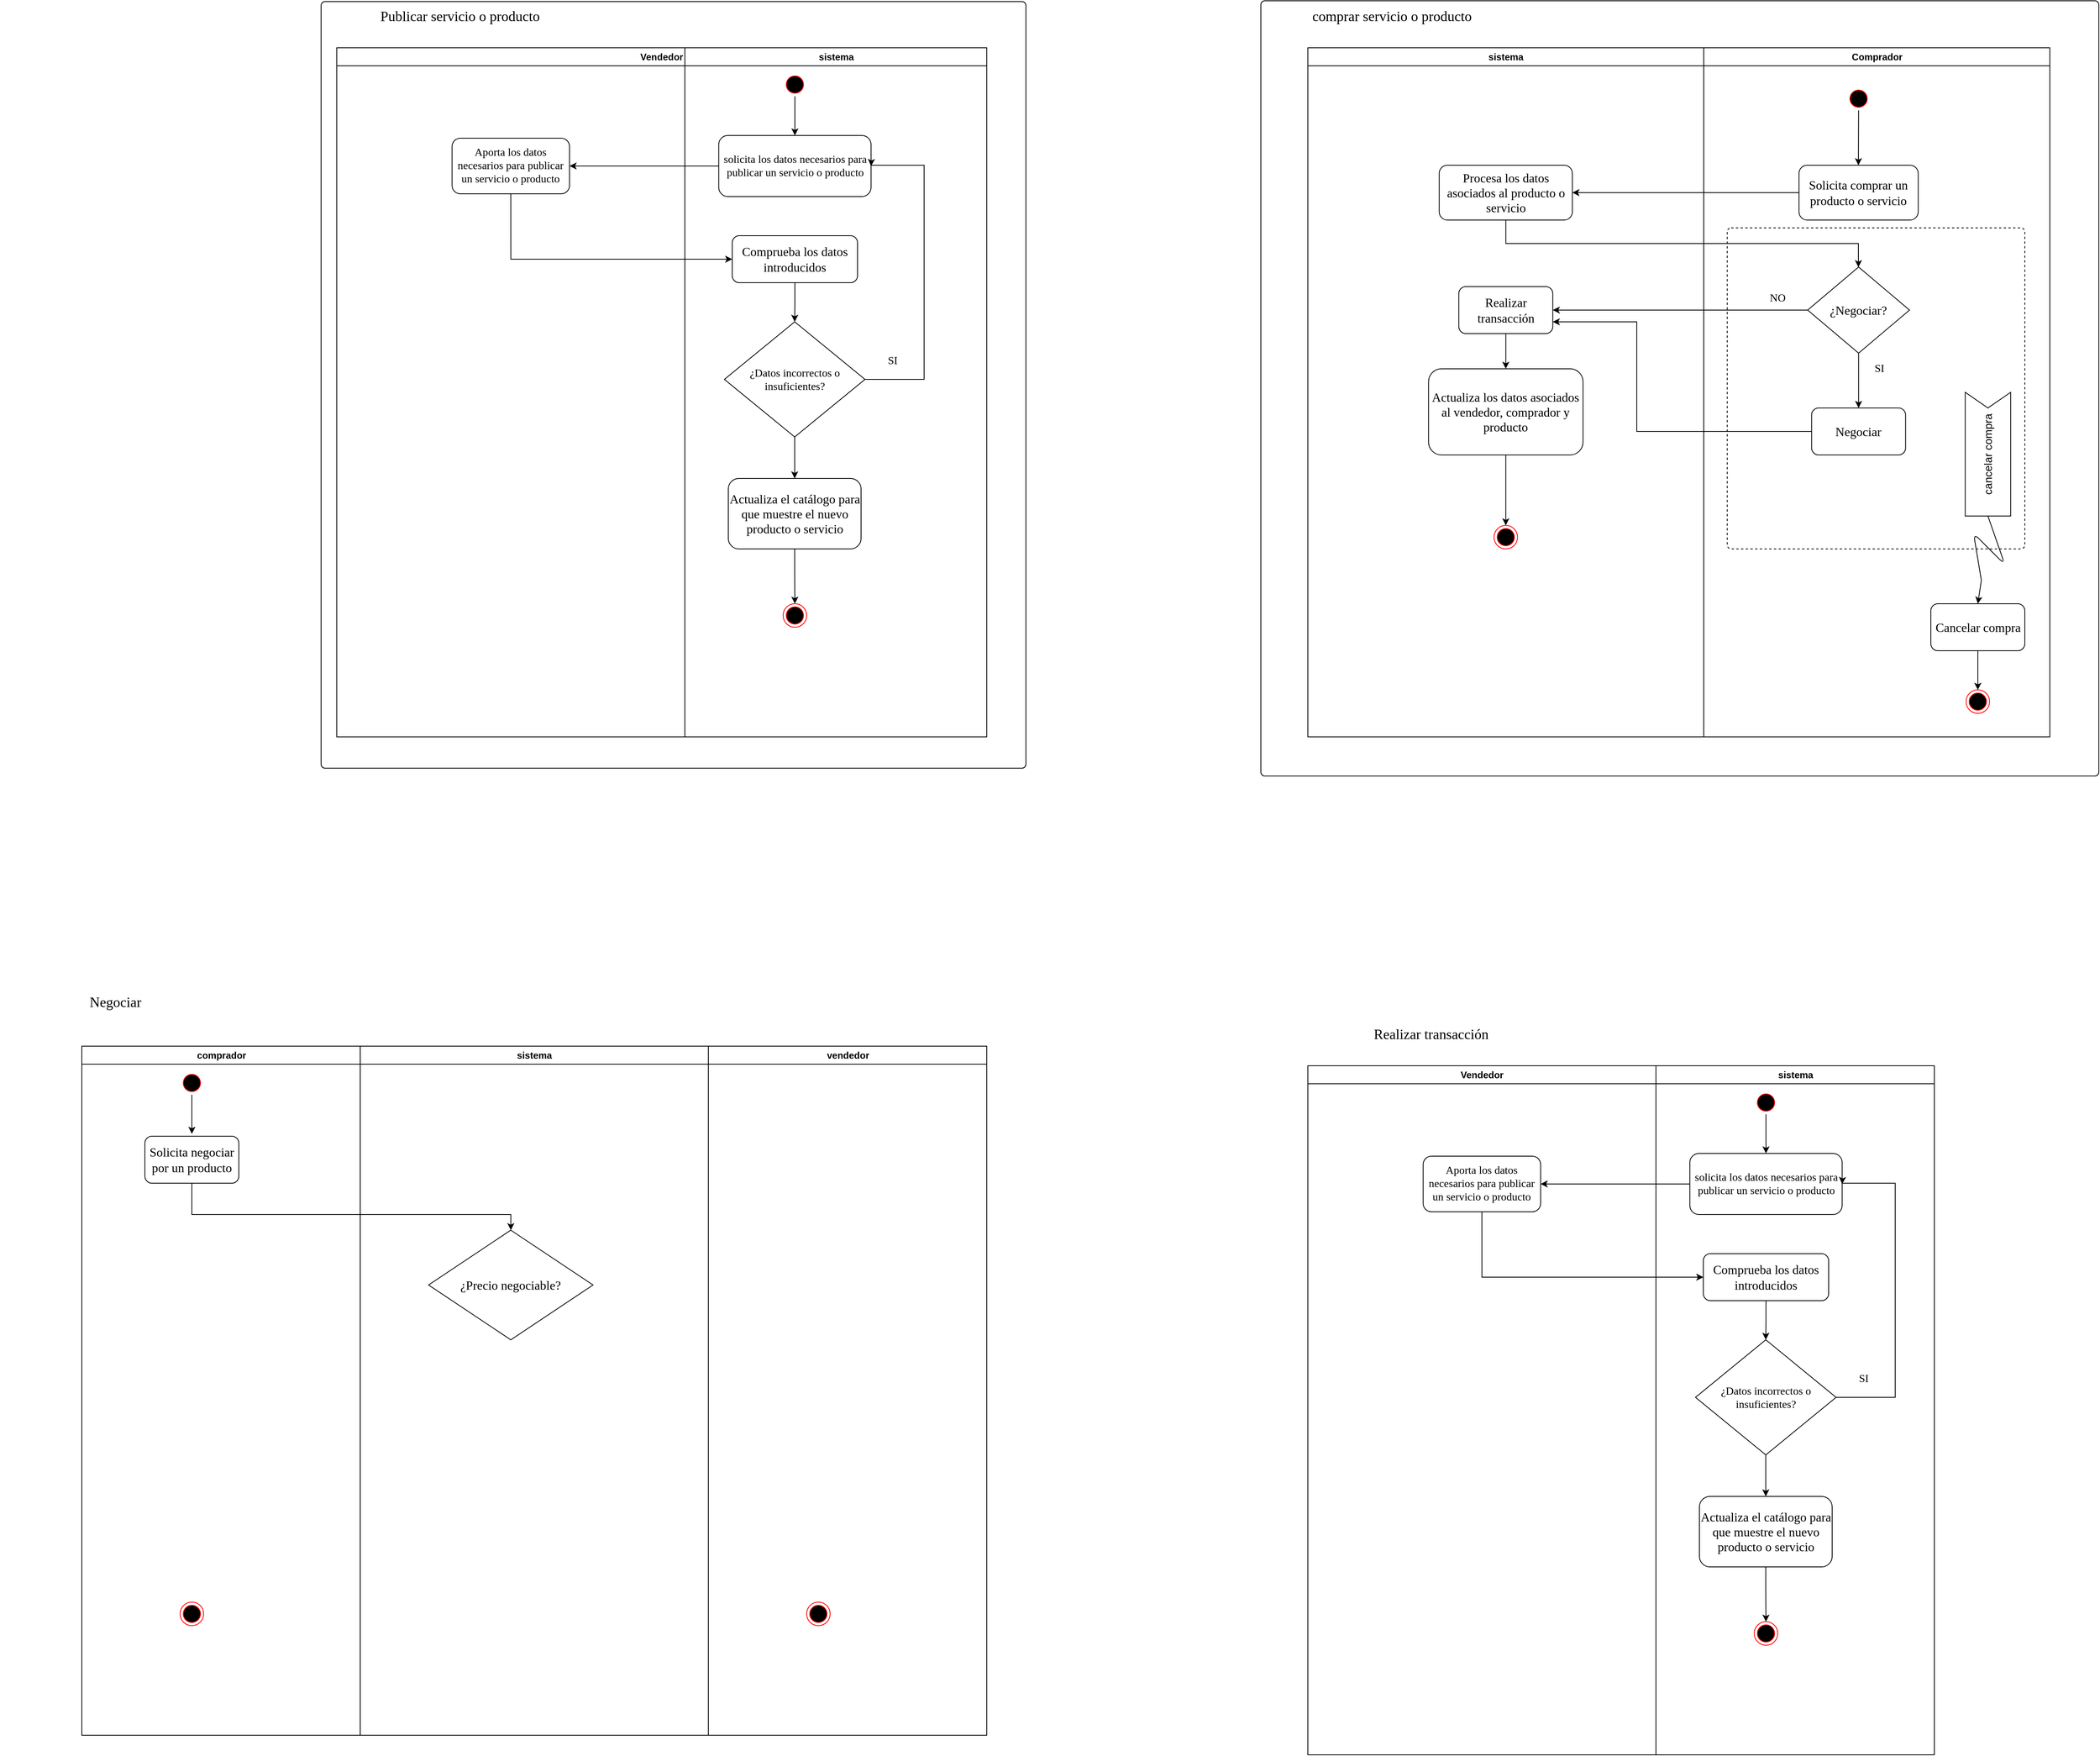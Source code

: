 <mxfile version="14.4.8" type="github">
  <diagram name="Page-1" id="e7e014a7-5840-1c2e-5031-d8a46d1fe8dd">
    <mxGraphModel dx="3124" dy="1760" grid="1" gridSize="10" guides="1" tooltips="1" connect="1" arrows="1" fold="1" page="1" pageScale="1" pageWidth="1169" pageHeight="826" background="#ffffff" math="0" shadow="0">
      <root>
        <mxCell id="0" />
        <mxCell id="1" parent="0" />
        <mxCell id="2" value="Vendedor" style="swimlane;whiteSpace=wrap" parent="1" vertex="1">
          <mxGeometry y="30" width="830" height="880" as="geometry" />
        </mxCell>
        <mxCell id="gee_4Xi57a-n7Dq6tal4-46" value="&lt;font face=&quot;Verdana&quot; style=&quot;font-size: 14px&quot;&gt;Aporta los datos necesarios para&amp;nbsp;&lt;/font&gt;&lt;span style=&quot;font-family: &amp;#34;verdana&amp;#34; ; font-size: 14px&quot;&gt;publicar un servicio o producto&lt;/span&gt;" style="rounded=1;whiteSpace=wrap;html=1;" vertex="1" parent="2">
          <mxGeometry x="147.25" y="115.5" width="150" height="71" as="geometry" />
        </mxCell>
        <mxCell id="gee_4Xi57a-n7Dq6tal4-111" value="" style="html=1;align=center;verticalAlign=top;rounded=1;absoluteArcSize=1;arcSize=10;dashed=0;fillColor=none;" vertex="1" parent="2">
          <mxGeometry x="-20" y="-59" width="900" height="979" as="geometry" />
        </mxCell>
        <mxCell id="3" value="sistema" style="swimlane;whiteSpace=wrap" parent="1" vertex="1">
          <mxGeometry x="444.5" y="30" width="385.5" height="880" as="geometry" />
        </mxCell>
        <mxCell id="13" value="" style="ellipse;shape=startState;fillColor=#000000;strokeColor=#ff0000;" parent="3" vertex="1">
          <mxGeometry x="125.5" y="32" width="30" height="30" as="geometry" />
        </mxCell>
        <mxCell id="gee_4Xi57a-n7Dq6tal4-42" value="&lt;font face=&quot;Verdana&quot;&gt;&lt;span style=&quot;font-size: 14px&quot;&gt;solicita los datos necesarios para publicar un servicio o producto&lt;/span&gt;&lt;/font&gt;" style="rounded=1;whiteSpace=wrap;html=1;" vertex="1" parent="3">
          <mxGeometry x="43.25" y="112" width="194.5" height="78" as="geometry" />
        </mxCell>
        <mxCell id="gee_4Xi57a-n7Dq6tal4-45" value="" style="endArrow=classic;html=1;exitX=0.5;exitY=1;exitDx=0;exitDy=0;" edge="1" parent="3" source="13" target="gee_4Xi57a-n7Dq6tal4-42">
          <mxGeometry width="50" height="50" relative="1" as="geometry">
            <mxPoint x="53.25" y="161" as="sourcePoint" />
            <mxPoint x="-64.5" y="161" as="targetPoint" />
          </mxGeometry>
        </mxCell>
        <mxCell id="gee_4Xi57a-n7Dq6tal4-50" style="edgeStyle=orthogonalEdgeStyle;rounded=0;orthogonalLoop=1;jettySize=auto;html=1;entryX=0.5;entryY=0;entryDx=0;entryDy=0;" edge="1" parent="3" source="gee_4Xi57a-n7Dq6tal4-48" target="gee_4Xi57a-n7Dq6tal4-49">
          <mxGeometry relative="1" as="geometry" />
        </mxCell>
        <mxCell id="gee_4Xi57a-n7Dq6tal4-48" value="&lt;font face=&quot;Verdana&quot; size=&quot;3&quot;&gt;Comprueba los datos introducidos&lt;/font&gt;" style="rounded=1;whiteSpace=wrap;html=1;" vertex="1" parent="3">
          <mxGeometry x="60.5" y="240" width="160" height="60" as="geometry" />
        </mxCell>
        <mxCell id="gee_4Xi57a-n7Dq6tal4-56" style="edgeStyle=orthogonalEdgeStyle;rounded=0;orthogonalLoop=1;jettySize=auto;html=1;entryX=0.5;entryY=0;entryDx=0;entryDy=0;" edge="1" parent="3" source="gee_4Xi57a-n7Dq6tal4-49" target="gee_4Xi57a-n7Dq6tal4-55">
          <mxGeometry relative="1" as="geometry" />
        </mxCell>
        <mxCell id="gee_4Xi57a-n7Dq6tal4-49" value="&lt;font face=&quot;Verdana&quot; style=&quot;font-size: 14px&quot;&gt;¿Datos incorrectos o insuficientes?&lt;/font&gt;" style="rhombus;whiteSpace=wrap;html=1;" vertex="1" parent="3">
          <mxGeometry x="50.5" y="350" width="179.5" height="147" as="geometry" />
        </mxCell>
        <mxCell id="gee_4Xi57a-n7Dq6tal4-53" style="edgeStyle=orthogonalEdgeStyle;rounded=0;orthogonalLoop=1;jettySize=auto;html=1;entryX=1;entryY=0.5;entryDx=0;entryDy=0;" edge="1" parent="3" source="gee_4Xi57a-n7Dq6tal4-49" target="gee_4Xi57a-n7Dq6tal4-42">
          <mxGeometry relative="1" as="geometry">
            <mxPoint x="295.5" y="150" as="targetPoint" />
            <Array as="points">
              <mxPoint x="305.5" y="424" />
              <mxPoint x="305.5" y="150" />
            </Array>
          </mxGeometry>
        </mxCell>
        <mxCell id="gee_4Xi57a-n7Dq6tal4-54" value="&lt;font face=&quot;Verdana&quot; style=&quot;font-size: 14px&quot;&gt;SI&lt;/font&gt;" style="text;html=1;strokeColor=none;fillColor=none;align=center;verticalAlign=middle;whiteSpace=wrap;rounded=0;" vertex="1" parent="3">
          <mxGeometry x="245.5" y="390" width="40" height="20" as="geometry" />
        </mxCell>
        <mxCell id="gee_4Xi57a-n7Dq6tal4-58" style="edgeStyle=orthogonalEdgeStyle;rounded=0;orthogonalLoop=1;jettySize=auto;html=1;entryX=0.5;entryY=0;entryDx=0;entryDy=0;" edge="1" parent="3" source="gee_4Xi57a-n7Dq6tal4-55" target="gee_4Xi57a-n7Dq6tal4-57">
          <mxGeometry relative="1" as="geometry" />
        </mxCell>
        <mxCell id="gee_4Xi57a-n7Dq6tal4-55" value="&lt;font face=&quot;Verdana&quot; size=&quot;3&quot;&gt;Actualiza el catálogo para que muestre el nuevo producto o servicio&lt;/font&gt;" style="rounded=1;whiteSpace=wrap;html=1;" vertex="1" parent="3">
          <mxGeometry x="55.5" y="550" width="169.5" height="90" as="geometry" />
        </mxCell>
        <mxCell id="gee_4Xi57a-n7Dq6tal4-57" value="" style="ellipse;shape=endState;fillColor=#000000;strokeColor=#ff0000" vertex="1" parent="3">
          <mxGeometry x="125.5" y="710" width="30" height="30" as="geometry" />
        </mxCell>
        <mxCell id="gee_4Xi57a-n7Dq6tal4-51" value="&lt;font face=&quot;Verdana&quot; style=&quot;font-size: 18px&quot;&gt;Publicar servicio o producto&lt;/font&gt;" style="text;html=1;strokeColor=none;fillColor=none;align=center;verticalAlign=middle;whiteSpace=wrap;rounded=0;" vertex="1" parent="3">
          <mxGeometry x="-434.5" y="-50" width="295" height="20" as="geometry" />
        </mxCell>
        <mxCell id="4" value="Comprador" style="swimlane;whiteSpace=wrap" parent="1" vertex="1">
          <mxGeometry x="1745.5" y="30" width="441.94" height="880" as="geometry" />
        </mxCell>
        <mxCell id="gee_4Xi57a-n7Dq6tal4-60" value="" style="ellipse;shape=startState;fillColor=#000000;strokeColor=#ff0000;" vertex="1" parent="4">
          <mxGeometry x="182.75" y="50" width="30" height="30" as="geometry" />
        </mxCell>
        <mxCell id="gee_4Xi57a-n7Dq6tal4-75" value="&lt;font face=&quot;Verdana&quot; size=&quot;3&quot;&gt;Solicita comprar un producto o servicio&lt;/font&gt;" style="rounded=1;whiteSpace=wrap;html=1;fillColor=none;" vertex="1" parent="4">
          <mxGeometry x="121.63" y="150" width="152.25" height="70" as="geometry" />
        </mxCell>
        <mxCell id="gee_4Xi57a-n7Dq6tal4-88" style="edgeStyle=orthogonalEdgeStyle;rounded=0;orthogonalLoop=1;jettySize=auto;html=1;entryX=0.5;entryY=0;entryDx=0;entryDy=0;" edge="1" parent="4" source="gee_4Xi57a-n7Dq6tal4-79" target="gee_4Xi57a-n7Dq6tal4-87">
          <mxGeometry relative="1" as="geometry" />
        </mxCell>
        <mxCell id="gee_4Xi57a-n7Dq6tal4-79" value="&lt;font face=&quot;Verdana&quot; size=&quot;3&quot;&gt;¿Negociar?&lt;/font&gt;" style="rhombus;whiteSpace=wrap;html=1;fillColor=none;" vertex="1" parent="4">
          <mxGeometry x="132.75" y="280" width="130" height="110" as="geometry" />
        </mxCell>
        <mxCell id="gee_4Xi57a-n7Dq6tal4-83" value="&lt;font face=&quot;Verdana&quot; style=&quot;font-size: 14px&quot;&gt;NO&lt;/font&gt;" style="text;html=1;strokeColor=none;fillColor=none;align=center;verticalAlign=middle;whiteSpace=wrap;rounded=0;" vertex="1" parent="4">
          <mxGeometry x="74.5" y="310" width="40" height="20" as="geometry" />
        </mxCell>
        <mxCell id="gee_4Xi57a-n7Dq6tal4-87" value="&lt;font face=&quot;Verdana&quot; size=&quot;3&quot;&gt;Negociar&lt;/font&gt;" style="rounded=1;whiteSpace=wrap;html=1;fillColor=none;" vertex="1" parent="4">
          <mxGeometry x="137.75" y="460" width="120" height="60" as="geometry" />
        </mxCell>
        <mxCell id="gee_4Xi57a-n7Dq6tal4-90" value="&lt;font face=&quot;Verdana&quot; style=&quot;font-size: 14px&quot;&gt;SI&lt;/font&gt;" style="text;html=1;strokeColor=none;fillColor=none;align=center;verticalAlign=middle;whiteSpace=wrap;rounded=0;" vertex="1" parent="4">
          <mxGeometry x="204.5" y="400" width="40" height="20" as="geometry" />
        </mxCell>
        <mxCell id="gee_4Xi57a-n7Dq6tal4-95" value="" style="html=1;align=center;verticalAlign=top;rounded=1;absoluteArcSize=1;arcSize=10;dashed=1;fillColor=none;" vertex="1" parent="4">
          <mxGeometry x="30" y="230" width="380" height="410" as="geometry" />
        </mxCell>
        <mxCell id="gee_4Xi57a-n7Dq6tal4-96" value="cancelar compra" style="html=1;shape=mxgraph.infographic.ribbonSimple;notch1=20;notch2=0;align=center;verticalAlign=middle;fontSize=14;fontStyle=0;flipH=1;fillColor=#FFFFFF;rotation=-90;" vertex="1" parent="4">
          <mxGeometry x="283.88" y="490" width="158.06" height="58.06" as="geometry" />
        </mxCell>
        <mxCell id="gee_4Xi57a-n7Dq6tal4-105" value="" style="endArrow=none;html=1;entryX=1;entryY=0.5;entryDx=0;entryDy=0;entryPerimeter=0;" edge="1" parent="4" target="gee_4Xi57a-n7Dq6tal4-96">
          <mxGeometry width="50" height="50" relative="1" as="geometry">
            <mxPoint x="354.5" y="680" as="sourcePoint" />
            <mxPoint x="44.5" y="490" as="targetPoint" />
            <Array as="points">
              <mxPoint x="344.5" y="620" />
              <mxPoint x="384.5" y="660" />
            </Array>
          </mxGeometry>
        </mxCell>
        <mxCell id="gee_4Xi57a-n7Dq6tal4-106" value="&lt;font face=&quot;Verdana&quot; size=&quot;3&quot;&gt;Cancelar compra&lt;/font&gt;" style="rounded=1;whiteSpace=wrap;html=1;fillColor=none;" vertex="1" parent="4">
          <mxGeometry x="290" y="710" width="120" height="60" as="geometry" />
        </mxCell>
        <mxCell id="gee_4Xi57a-n7Dq6tal4-108" value="" style="ellipse;shape=endState;fillColor=#000000;strokeColor=#ff0000" vertex="1" parent="4">
          <mxGeometry x="335" y="820" width="30" height="30" as="geometry" />
        </mxCell>
        <mxCell id="gee_4Xi57a-n7Dq6tal4-109" value="" style="endArrow=classic;html=1;exitX=0.5;exitY=1;exitDx=0;exitDy=0;entryX=0.5;entryY=0;entryDx=0;entryDy=0;" edge="1" parent="4" source="gee_4Xi57a-n7Dq6tal4-106" target="gee_4Xi57a-n7Dq6tal4-108">
          <mxGeometry width="50" height="50" relative="1" as="geometry">
            <mxPoint x="-5.5" y="530" as="sourcePoint" />
            <mxPoint x="44.5" y="480" as="targetPoint" />
          </mxGeometry>
        </mxCell>
        <mxCell id="gee_4Xi57a-n7Dq6tal4-44" value="" style="endArrow=classic;html=1;exitX=0;exitY=0.5;exitDx=0;exitDy=0;entryX=1;entryY=0.5;entryDx=0;entryDy=0;" edge="1" parent="1" source="gee_4Xi57a-n7Dq6tal4-42" target="gee_4Xi57a-n7Dq6tal4-46">
          <mxGeometry width="50" height="50" relative="1" as="geometry">
            <mxPoint x="620" y="420" as="sourcePoint" />
            <mxPoint x="370" y="181" as="targetPoint" />
          </mxGeometry>
        </mxCell>
        <mxCell id="gee_4Xi57a-n7Dq6tal4-47" style="edgeStyle=orthogonalEdgeStyle;rounded=0;orthogonalLoop=1;jettySize=auto;html=1;exitX=0.5;exitY=1;exitDx=0;exitDy=0;entryX=0;entryY=0.5;entryDx=0;entryDy=0;" edge="1" parent="1" source="gee_4Xi57a-n7Dq6tal4-46" target="gee_4Xi57a-n7Dq6tal4-48">
          <mxGeometry relative="1" as="geometry">
            <mxPoint x="490" y="300" as="targetPoint" />
            <Array as="points">
              <mxPoint x="222" y="300" />
            </Array>
          </mxGeometry>
        </mxCell>
        <mxCell id="gee_4Xi57a-n7Dq6tal4-52" value="&lt;font face=&quot;Verdana&quot; style=&quot;font-size: 18px&quot;&gt;comprar servicio o producto&lt;/font&gt;" style="text;html=1;strokeColor=none;fillColor=none;align=center;verticalAlign=middle;whiteSpace=wrap;rounded=0;" vertex="1" parent="1">
          <mxGeometry x="1200" y="-20" width="295" height="20" as="geometry" />
        </mxCell>
        <mxCell id="gee_4Xi57a-n7Dq6tal4-59" value="sistema" style="swimlane;whiteSpace=wrap" vertex="1" parent="1">
          <mxGeometry x="1240" y="30" width="505.5" height="880" as="geometry" />
        </mxCell>
        <mxCell id="gee_4Xi57a-n7Dq6tal4-62" value="" style="endArrow=classic;html=1;exitX=0.5;exitY=1;exitDx=0;exitDy=0;" edge="1" parent="gee_4Xi57a-n7Dq6tal4-59" source="gee_4Xi57a-n7Dq6tal4-60">
          <mxGeometry width="50" height="50" relative="1" as="geometry">
            <mxPoint x="53.25" y="161" as="sourcePoint" />
            <mxPoint x="703" y="150" as="targetPoint" />
          </mxGeometry>
        </mxCell>
        <mxCell id="gee_4Xi57a-n7Dq6tal4-71" value="" style="ellipse;shape=endState;fillColor=#000000;strokeColor=#ff0000" vertex="1" parent="gee_4Xi57a-n7Dq6tal4-59">
          <mxGeometry x="237.75" y="610" width="30" height="30" as="geometry" />
        </mxCell>
        <mxCell id="gee_4Xi57a-n7Dq6tal4-76" value="&lt;font face=&quot;Verdana&quot; size=&quot;3&quot;&gt;Procesa los datos asociados al producto o servicio&lt;/font&gt;" style="rounded=1;whiteSpace=wrap;html=1;fillColor=none;" vertex="1" parent="gee_4Xi57a-n7Dq6tal4-59">
          <mxGeometry x="167.75" y="150" width="170" height="70" as="geometry" />
        </mxCell>
        <mxCell id="gee_4Xi57a-n7Dq6tal4-85" style="edgeStyle=orthogonalEdgeStyle;rounded=0;orthogonalLoop=1;jettySize=auto;html=1;entryX=0.5;entryY=0;entryDx=0;entryDy=0;" edge="1" parent="gee_4Xi57a-n7Dq6tal4-59" source="gee_4Xi57a-n7Dq6tal4-81" target="gee_4Xi57a-n7Dq6tal4-84">
          <mxGeometry relative="1" as="geometry" />
        </mxCell>
        <mxCell id="gee_4Xi57a-n7Dq6tal4-81" value="&lt;font face=&quot;Verdana&quot; size=&quot;3&quot;&gt;Realizar transacción&lt;/font&gt;" style="rounded=1;whiteSpace=wrap;html=1;fillColor=none;" vertex="1" parent="gee_4Xi57a-n7Dq6tal4-59">
          <mxGeometry x="192.75" y="305" width="120" height="60" as="geometry" />
        </mxCell>
        <mxCell id="gee_4Xi57a-n7Dq6tal4-86" style="edgeStyle=orthogonalEdgeStyle;rounded=0;orthogonalLoop=1;jettySize=auto;html=1;entryX=0.5;entryY=0;entryDx=0;entryDy=0;" edge="1" parent="gee_4Xi57a-n7Dq6tal4-59" source="gee_4Xi57a-n7Dq6tal4-84" target="gee_4Xi57a-n7Dq6tal4-71">
          <mxGeometry relative="1" as="geometry" />
        </mxCell>
        <mxCell id="gee_4Xi57a-n7Dq6tal4-84" value="&lt;font face=&quot;Verdana&quot; size=&quot;3&quot;&gt;Actualiza los datos asociados al vendedor, comprador y producto&lt;/font&gt;" style="rounded=1;whiteSpace=wrap;html=1;fillColor=none;" vertex="1" parent="gee_4Xi57a-n7Dq6tal4-59">
          <mxGeometry x="154.12" y="410" width="197.25" height="110" as="geometry" />
        </mxCell>
        <mxCell id="gee_4Xi57a-n7Dq6tal4-77" style="edgeStyle=orthogonalEdgeStyle;rounded=0;orthogonalLoop=1;jettySize=auto;html=1;" edge="1" parent="1" source="gee_4Xi57a-n7Dq6tal4-75" target="gee_4Xi57a-n7Dq6tal4-76">
          <mxGeometry relative="1" as="geometry" />
        </mxCell>
        <mxCell id="gee_4Xi57a-n7Dq6tal4-80" style="edgeStyle=orthogonalEdgeStyle;rounded=0;orthogonalLoop=1;jettySize=auto;html=1;" edge="1" parent="1" source="gee_4Xi57a-n7Dq6tal4-76" target="gee_4Xi57a-n7Dq6tal4-79">
          <mxGeometry relative="1" as="geometry">
            <mxPoint x="1860" y="350" as="targetPoint" />
            <Array as="points">
              <mxPoint x="1493" y="280" />
              <mxPoint x="1943" y="280" />
            </Array>
          </mxGeometry>
        </mxCell>
        <mxCell id="gee_4Xi57a-n7Dq6tal4-82" style="edgeStyle=orthogonalEdgeStyle;rounded=0;orthogonalLoop=1;jettySize=auto;html=1;entryX=1;entryY=0.5;entryDx=0;entryDy=0;" edge="1" parent="1" source="gee_4Xi57a-n7Dq6tal4-79" target="gee_4Xi57a-n7Dq6tal4-81">
          <mxGeometry relative="1" as="geometry" />
        </mxCell>
        <mxCell id="gee_4Xi57a-n7Dq6tal4-89" style="edgeStyle=orthogonalEdgeStyle;rounded=0;orthogonalLoop=1;jettySize=auto;html=1;entryX=1;entryY=0.75;entryDx=0;entryDy=0;" edge="1" parent="1" source="gee_4Xi57a-n7Dq6tal4-87" target="gee_4Xi57a-n7Dq6tal4-81">
          <mxGeometry relative="1" as="geometry">
            <mxPoint x="1650" y="380" as="targetPoint" />
            <Array as="points">
              <mxPoint x="1660" y="520" />
              <mxPoint x="1660" y="380" />
            </Array>
          </mxGeometry>
        </mxCell>
        <mxCell id="gee_4Xi57a-n7Dq6tal4-107" value="" style="endArrow=classic;html=1;entryX=0.5;entryY=0;entryDx=0;entryDy=0;" edge="1" parent="1" target="gee_4Xi57a-n7Dq6tal4-106">
          <mxGeometry width="50" height="50" relative="1" as="geometry">
            <mxPoint x="2100" y="710" as="sourcePoint" />
            <mxPoint x="1790" y="510" as="targetPoint" />
          </mxGeometry>
        </mxCell>
        <mxCell id="gee_4Xi57a-n7Dq6tal4-110" value="" style="html=1;align=center;verticalAlign=top;rounded=1;absoluteArcSize=1;arcSize=10;dashed=0;fillColor=none;" vertex="1" parent="1">
          <mxGeometry x="1180" y="-30" width="1070" height="990" as="geometry" />
        </mxCell>
        <mxCell id="gee_4Xi57a-n7Dq6tal4-112" value="sistema" style="swimlane;whiteSpace=wrap" vertex="1" parent="1">
          <mxGeometry x="30" y="1305" width="444.5" height="880" as="geometry" />
        </mxCell>
        <mxCell id="gee_4Xi57a-n7Dq6tal4-165" value="&lt;font face=&quot;Verdana&quot; size=&quot;3&quot;&gt;¿Precio negociable?&lt;/font&gt;" style="rhombus;whiteSpace=wrap;html=1;fillColor=none;" vertex="1" parent="gee_4Xi57a-n7Dq6tal4-112">
          <mxGeometry x="87.25" y="235" width="210" height="140" as="geometry" />
        </mxCell>
        <mxCell id="gee_4Xi57a-n7Dq6tal4-114" value="vendedor" style="swimlane;whiteSpace=wrap" vertex="1" parent="1">
          <mxGeometry x="474.5" y="1305" width="355.5" height="880" as="geometry" />
        </mxCell>
        <mxCell id="gee_4Xi57a-n7Dq6tal4-126" value="" style="ellipse;shape=endState;fillColor=#000000;strokeColor=#ff0000" vertex="1" parent="gee_4Xi57a-n7Dq6tal4-114">
          <mxGeometry x="125.5" y="710" width="30" height="30" as="geometry" />
        </mxCell>
        <mxCell id="gee_4Xi57a-n7Dq6tal4-130" value="Vendedor" style="swimlane;whiteSpace=wrap" vertex="1" parent="1">
          <mxGeometry x="1240" y="1330" width="444.5" height="880" as="geometry" />
        </mxCell>
        <mxCell id="gee_4Xi57a-n7Dq6tal4-131" value="&lt;font face=&quot;Verdana&quot; style=&quot;font-size: 14px&quot;&gt;Aporta los datos necesarios para&amp;nbsp;&lt;/font&gt;&lt;span style=&quot;font-family: &amp;#34;verdana&amp;#34; ; font-size: 14px&quot;&gt;publicar un servicio o producto&lt;/span&gt;" style="rounded=1;whiteSpace=wrap;html=1;" vertex="1" parent="gee_4Xi57a-n7Dq6tal4-130">
          <mxGeometry x="147.25" y="115.5" width="150" height="71" as="geometry" />
        </mxCell>
        <mxCell id="gee_4Xi57a-n7Dq6tal4-132" value="sistema" style="swimlane;whiteSpace=wrap" vertex="1" parent="1">
          <mxGeometry x="1684.5" y="1330" width="355.5" height="880" as="geometry" />
        </mxCell>
        <mxCell id="gee_4Xi57a-n7Dq6tal4-133" value="" style="ellipse;shape=startState;fillColor=#000000;strokeColor=#ff0000;" vertex="1" parent="gee_4Xi57a-n7Dq6tal4-132">
          <mxGeometry x="125.5" y="32" width="30" height="30" as="geometry" />
        </mxCell>
        <mxCell id="gee_4Xi57a-n7Dq6tal4-134" value="&lt;font face=&quot;Verdana&quot;&gt;&lt;span style=&quot;font-size: 14px&quot;&gt;solicita los datos necesarios para publicar un servicio o producto&lt;/span&gt;&lt;/font&gt;" style="rounded=1;whiteSpace=wrap;html=1;" vertex="1" parent="gee_4Xi57a-n7Dq6tal4-132">
          <mxGeometry x="43.25" y="112" width="194.5" height="78" as="geometry" />
        </mxCell>
        <mxCell id="gee_4Xi57a-n7Dq6tal4-135" value="" style="endArrow=classic;html=1;exitX=0.5;exitY=1;exitDx=0;exitDy=0;" edge="1" parent="gee_4Xi57a-n7Dq6tal4-132" source="gee_4Xi57a-n7Dq6tal4-133" target="gee_4Xi57a-n7Dq6tal4-134">
          <mxGeometry width="50" height="50" relative="1" as="geometry">
            <mxPoint x="53.25" y="161" as="sourcePoint" />
            <mxPoint x="-64.5" y="161" as="targetPoint" />
          </mxGeometry>
        </mxCell>
        <mxCell id="gee_4Xi57a-n7Dq6tal4-136" style="edgeStyle=orthogonalEdgeStyle;rounded=0;orthogonalLoop=1;jettySize=auto;html=1;entryX=0.5;entryY=0;entryDx=0;entryDy=0;" edge="1" parent="gee_4Xi57a-n7Dq6tal4-132" source="gee_4Xi57a-n7Dq6tal4-137" target="gee_4Xi57a-n7Dq6tal4-139">
          <mxGeometry relative="1" as="geometry" />
        </mxCell>
        <mxCell id="gee_4Xi57a-n7Dq6tal4-137" value="&lt;font face=&quot;Verdana&quot; size=&quot;3&quot;&gt;Comprueba los datos introducidos&lt;/font&gt;" style="rounded=1;whiteSpace=wrap;html=1;" vertex="1" parent="gee_4Xi57a-n7Dq6tal4-132">
          <mxGeometry x="60.5" y="240" width="160" height="60" as="geometry" />
        </mxCell>
        <mxCell id="gee_4Xi57a-n7Dq6tal4-138" style="edgeStyle=orthogonalEdgeStyle;rounded=0;orthogonalLoop=1;jettySize=auto;html=1;entryX=0.5;entryY=0;entryDx=0;entryDy=0;" edge="1" parent="gee_4Xi57a-n7Dq6tal4-132" source="gee_4Xi57a-n7Dq6tal4-139" target="gee_4Xi57a-n7Dq6tal4-143">
          <mxGeometry relative="1" as="geometry" />
        </mxCell>
        <mxCell id="gee_4Xi57a-n7Dq6tal4-139" value="&lt;font face=&quot;Verdana&quot; style=&quot;font-size: 14px&quot;&gt;¿Datos incorrectos o insuficientes?&lt;/font&gt;" style="rhombus;whiteSpace=wrap;html=1;" vertex="1" parent="gee_4Xi57a-n7Dq6tal4-132">
          <mxGeometry x="50.5" y="350" width="179.5" height="147" as="geometry" />
        </mxCell>
        <mxCell id="gee_4Xi57a-n7Dq6tal4-140" style="edgeStyle=orthogonalEdgeStyle;rounded=0;orthogonalLoop=1;jettySize=auto;html=1;entryX=1;entryY=0.5;entryDx=0;entryDy=0;" edge="1" parent="gee_4Xi57a-n7Dq6tal4-132" source="gee_4Xi57a-n7Dq6tal4-139" target="gee_4Xi57a-n7Dq6tal4-134">
          <mxGeometry relative="1" as="geometry">
            <mxPoint x="295.5" y="150" as="targetPoint" />
            <Array as="points">
              <mxPoint x="305.5" y="424" />
              <mxPoint x="305.5" y="150" />
            </Array>
          </mxGeometry>
        </mxCell>
        <mxCell id="gee_4Xi57a-n7Dq6tal4-141" value="&lt;font face=&quot;Verdana&quot; style=&quot;font-size: 14px&quot;&gt;SI&lt;/font&gt;" style="text;html=1;strokeColor=none;fillColor=none;align=center;verticalAlign=middle;whiteSpace=wrap;rounded=0;" vertex="1" parent="gee_4Xi57a-n7Dq6tal4-132">
          <mxGeometry x="245.5" y="390" width="40" height="20" as="geometry" />
        </mxCell>
        <mxCell id="gee_4Xi57a-n7Dq6tal4-142" style="edgeStyle=orthogonalEdgeStyle;rounded=0;orthogonalLoop=1;jettySize=auto;html=1;entryX=0.5;entryY=0;entryDx=0;entryDy=0;" edge="1" parent="gee_4Xi57a-n7Dq6tal4-132" source="gee_4Xi57a-n7Dq6tal4-143" target="gee_4Xi57a-n7Dq6tal4-144">
          <mxGeometry relative="1" as="geometry" />
        </mxCell>
        <mxCell id="gee_4Xi57a-n7Dq6tal4-143" value="&lt;font face=&quot;Verdana&quot; size=&quot;3&quot;&gt;Actualiza el catálogo para que muestre el nuevo producto o servicio&lt;/font&gt;" style="rounded=1;whiteSpace=wrap;html=1;" vertex="1" parent="gee_4Xi57a-n7Dq6tal4-132">
          <mxGeometry x="55.5" y="550" width="169.5" height="90" as="geometry" />
        </mxCell>
        <mxCell id="gee_4Xi57a-n7Dq6tal4-144" value="" style="ellipse;shape=endState;fillColor=#000000;strokeColor=#ff0000" vertex="1" parent="gee_4Xi57a-n7Dq6tal4-132">
          <mxGeometry x="125.5" y="710" width="30" height="30" as="geometry" />
        </mxCell>
        <mxCell id="gee_4Xi57a-n7Dq6tal4-145" value="&lt;font face=&quot;Verdana&quot; style=&quot;font-size: 18px&quot;&gt;Realizar transacción&lt;/font&gt;" style="text;html=1;strokeColor=none;fillColor=none;align=center;verticalAlign=middle;whiteSpace=wrap;rounded=0;" vertex="1" parent="gee_4Xi57a-n7Dq6tal4-132">
          <mxGeometry x="-434.5" y="-50" width="295" height="20" as="geometry" />
        </mxCell>
        <mxCell id="gee_4Xi57a-n7Dq6tal4-146" value="" style="endArrow=classic;html=1;exitX=0;exitY=0.5;exitDx=0;exitDy=0;entryX=1;entryY=0.5;entryDx=0;entryDy=0;" edge="1" parent="1" source="gee_4Xi57a-n7Dq6tal4-134" target="gee_4Xi57a-n7Dq6tal4-131">
          <mxGeometry width="50" height="50" relative="1" as="geometry">
            <mxPoint x="1860" y="1720" as="sourcePoint" />
            <mxPoint x="1610" y="1481" as="targetPoint" />
          </mxGeometry>
        </mxCell>
        <mxCell id="gee_4Xi57a-n7Dq6tal4-147" style="edgeStyle=orthogonalEdgeStyle;rounded=0;orthogonalLoop=1;jettySize=auto;html=1;exitX=0.5;exitY=1;exitDx=0;exitDy=0;entryX=0;entryY=0.5;entryDx=0;entryDy=0;" edge="1" parent="1" source="gee_4Xi57a-n7Dq6tal4-131" target="gee_4Xi57a-n7Dq6tal4-137">
          <mxGeometry relative="1" as="geometry">
            <mxPoint x="1730" y="1600" as="targetPoint" />
            <Array as="points">
              <mxPoint x="1462" y="1600" />
            </Array>
          </mxGeometry>
        </mxCell>
        <mxCell id="gee_4Xi57a-n7Dq6tal4-148" value="comprador" style="swimlane;whiteSpace=wrap" vertex="1" parent="1">
          <mxGeometry x="-325.5" y="1305" width="355.5" height="880" as="geometry" />
        </mxCell>
        <mxCell id="gee_4Xi57a-n7Dq6tal4-149" value="" style="ellipse;shape=startState;fillColor=#000000;strokeColor=#ff0000;" vertex="1" parent="gee_4Xi57a-n7Dq6tal4-148">
          <mxGeometry x="125.5" y="32" width="30" height="30" as="geometry" />
        </mxCell>
        <mxCell id="gee_4Xi57a-n7Dq6tal4-151" value="" style="endArrow=classic;html=1;exitX=0.5;exitY=1;exitDx=0;exitDy=0;" edge="1" parent="gee_4Xi57a-n7Dq6tal4-148" source="gee_4Xi57a-n7Dq6tal4-149">
          <mxGeometry width="50" height="50" relative="1" as="geometry">
            <mxPoint x="53.25" y="161" as="sourcePoint" />
            <mxPoint x="140.5" y="112" as="targetPoint" />
          </mxGeometry>
        </mxCell>
        <mxCell id="gee_4Xi57a-n7Dq6tal4-160" value="" style="ellipse;shape=endState;fillColor=#000000;strokeColor=#ff0000" vertex="1" parent="gee_4Xi57a-n7Dq6tal4-148">
          <mxGeometry x="125.5" y="710" width="30" height="30" as="geometry" />
        </mxCell>
        <mxCell id="gee_4Xi57a-n7Dq6tal4-162" value="&lt;font face=&quot;Verdana&quot; size=&quot;3&quot;&gt;Solicita negociar por un producto&lt;/font&gt;" style="rounded=1;whiteSpace=wrap;html=1;fillColor=none;" vertex="1" parent="gee_4Xi57a-n7Dq6tal4-148">
          <mxGeometry x="80.5" y="115" width="120" height="60" as="geometry" />
        </mxCell>
        <mxCell id="gee_4Xi57a-n7Dq6tal4-127" value="&lt;font face=&quot;Verdana&quot; style=&quot;font-size: 18px&quot;&gt;Negociar&lt;/font&gt;" style="text;html=1;strokeColor=none;fillColor=none;align=center;verticalAlign=middle;whiteSpace=wrap;rounded=0;" vertex="1" parent="1">
          <mxGeometry x="-430" y="1239" width="295" height="20" as="geometry" />
        </mxCell>
        <mxCell id="gee_4Xi57a-n7Dq6tal4-166" style="edgeStyle=orthogonalEdgeStyle;rounded=0;orthogonalLoop=1;jettySize=auto;html=1;" edge="1" parent="1" source="gee_4Xi57a-n7Dq6tal4-162" target="gee_4Xi57a-n7Dq6tal4-165">
          <mxGeometry relative="1" as="geometry">
            <mxPoint x="20" y="1520" as="targetPoint" />
            <Array as="points">
              <mxPoint x="-185" y="1520" />
            </Array>
          </mxGeometry>
        </mxCell>
      </root>
    </mxGraphModel>
  </diagram>
</mxfile>
